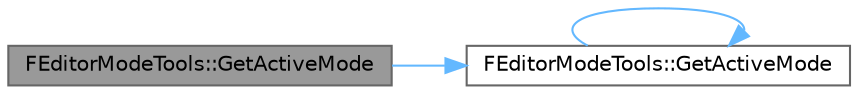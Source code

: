 digraph "FEditorModeTools::GetActiveMode"
{
 // INTERACTIVE_SVG=YES
 // LATEX_PDF_SIZE
  bgcolor="transparent";
  edge [fontname=Helvetica,fontsize=10,labelfontname=Helvetica,labelfontsize=10];
  node [fontname=Helvetica,fontsize=10,shape=box,height=0.2,width=0.4];
  rankdir="LR";
  Node1 [id="Node000001",label="FEditorModeTools::GetActiveMode",height=0.2,width=0.4,color="gray40", fillcolor="grey60", style="filled", fontcolor="black",tooltip=" "];
  Node1 -> Node2 [id="edge1_Node000001_Node000002",color="steelblue1",style="solid",tooltip=" "];
  Node2 [id="Node000002",label="FEditorModeTools::GetActiveMode",height=0.2,width=0.4,color="grey40", fillcolor="white", style="filled",URL="$d4/d06/classFEditorModeTools.html#ab2f301f97cb9416d1d5c02c3d72ffe9e",tooltip="Returns a pointer to an active mode specified by the passed in ID If the editor mode is not active,..."];
  Node2 -> Node2 [id="edge2_Node000002_Node000002",color="steelblue1",style="solid",tooltip=" "];
}
